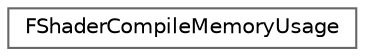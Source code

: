 digraph "Graphical Class Hierarchy"
{
 // INTERACTIVE_SVG=YES
 // LATEX_PDF_SIZE
  bgcolor="transparent";
  edge [fontname=Helvetica,fontsize=10,labelfontname=Helvetica,labelfontsize=10];
  node [fontname=Helvetica,fontsize=10,shape=box,height=0.2,width=0.4];
  rankdir="LR";
  Node0 [id="Node000000",label="FShaderCompileMemoryUsage",height=0.2,width=0.4,color="grey40", fillcolor="white", style="filled",URL="$dd/dd9/structFShaderCompileMemoryUsage.html",tooltip=" "];
}
